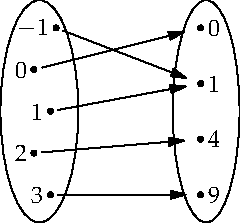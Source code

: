 settings.tex="pdflatex";

texpreamble("\usepackage{amsmath}
\usepackage{amsthm,amssymb}
\usepackage{mathpazo}
\usepackage[svgnames]{xcolor}
");
import graph;


size(120,0);

void oval(real x, real y, real scx, real scy){
	draw(shift((x,y))*xscale(scx)*yscale(scy)*unitcircle);
}

void arr(pair P, pair Q){
	draw(0.05*Q+0.95*P--0.9*Q+0.1*P,Arrow);
}

dot("$-1$",(0.4,1.5),W);
dot("$0$",(0,0.75),W);
dot("$1$",(0.3,0),W);
dot("$2$",(0,-0.75),W);
dot("$3$",(0.3,-1.5),W);
oval(0.1,0,0.7,2);

dot("$0$",(3,1.5),E);
dot("$1$",(3,0.5),E);
dot("$4$",(3,-0.5),E);
dot("$9$",(3,-1.5),E);
oval(3.1,0,0.6,2);

arr((0.4,1.5),(3,0.5));
arr((0.3,0),(3,0.5));
arr((0,0.75),(3,1.5));
arr((0,-0.75),(3,-0.5));
arr((0.3,-1.5),(3,-1.5));
